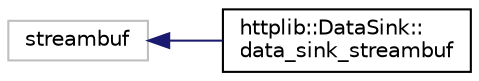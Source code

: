 digraph "Graphical Class Hierarchy"
{
 // LATEX_PDF_SIZE
  edge [fontname="Helvetica",fontsize="10",labelfontname="Helvetica",labelfontsize="10"];
  node [fontname="Helvetica",fontsize="10",shape=record];
  rankdir="LR";
  Node4 [label="streambuf",height=0.2,width=0.4,color="grey75", fillcolor="white", style="filled",tooltip=" "];
  Node4 -> Node0 [dir="back",color="midnightblue",fontsize="10",style="solid",fontname="Helvetica"];
  Node0 [label="httplib::DataSink::\ldata_sink_streambuf",height=0.2,width=0.4,color="black", fillcolor="white", style="filled",URL="$classhttplib_1_1DataSink_1_1data__sink__streambuf.html",tooltip=" "];
}

